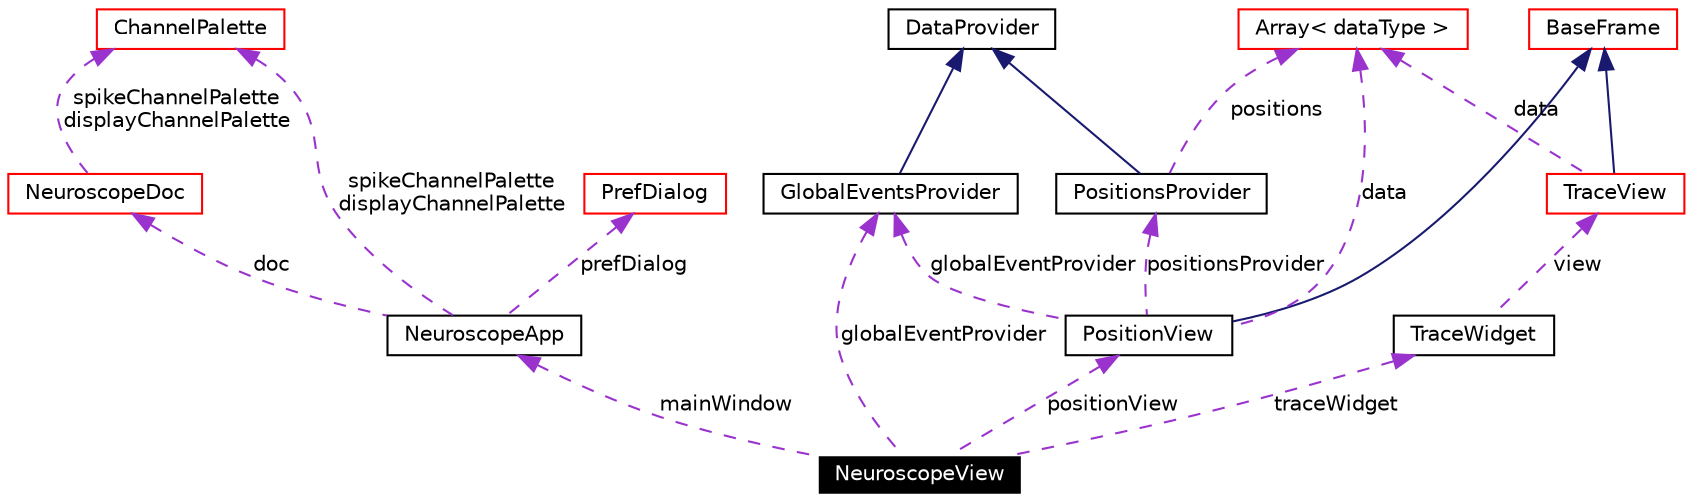 digraph G
{
  edge [fontname="Helvetica",fontsize=10,labelfontname="Helvetica",labelfontsize=10];
  node [fontname="Helvetica",fontsize=10,shape=record];
  Node1 [label="NeuroscopeView",height=0.2,width=0.4,color="white", fillcolor="black", style="filled" fontcolor="white"];
  Node2 -> Node1 [dir=back,color="darkorchid3",fontsize=10,style="dashed",label="mainWindow",fontname="Helvetica"];
  Node2 [label="NeuroscopeApp",height=0.2,width=0.4,color="black", fillcolor="white", style="filled",URL="$classNeuroscopeApp.html"];
  Node3 -> Node2 [dir=back,color="darkorchid3",fontsize=10,style="dashed",label="spikeChannelPalette\ndisplayChannelPalette",fontname="Helvetica"];
  Node3 [label="ChannelPalette",height=0.2,width=0.4,color="red", fillcolor="white", style="filled",URL="$classChannelPalette.html"];
  Node4 -> Node2 [dir=back,color="darkorchid3",fontsize=10,style="dashed",label="doc",fontname="Helvetica"];
  Node4 [label="NeuroscopeDoc",height=0.2,width=0.4,color="red", fillcolor="white", style="filled",URL="$classNeuroscopeDoc.html"];
  Node3 -> Node4 [dir=back,color="darkorchid3",fontsize=10,style="dashed",label="spikeChannelPalette\ndisplayChannelPalette",fontname="Helvetica"];
  Node5 -> Node2 [dir=back,color="darkorchid3",fontsize=10,style="dashed",label="prefDialog",fontname="Helvetica"];
  Node5 [label="PrefDialog",height=0.2,width=0.4,color="red", fillcolor="white", style="filled",URL="$classPrefDialog.html"];
  Node6 -> Node1 [dir=back,color="darkorchid3",fontsize=10,style="dashed",label="globalEventProvider",fontname="Helvetica"];
  Node6 [label="GlobalEventsProvider",height=0.2,width=0.4,color="black", fillcolor="white", style="filled",URL="$classGlobalEventsProvider.html"];
  Node7 -> Node6 [dir=back,color="midnightblue",fontsize=10,style="solid",fontname="Helvetica"];
  Node7 [label="DataProvider",height=0.2,width=0.4,color="black", fillcolor="white", style="filled",URL="$classDataProvider.html"];
  Node8 -> Node1 [dir=back,color="darkorchid3",fontsize=10,style="dashed",label="positionView",fontname="Helvetica"];
  Node8 [label="PositionView",height=0.2,width=0.4,color="black", fillcolor="white", style="filled",URL="$classPositionView.html"];
  Node9 -> Node8 [dir=back,color="midnightblue",fontsize=10,style="solid",fontname="Helvetica"];
  Node9 [label="BaseFrame",height=0.2,width=0.4,color="red", fillcolor="white", style="filled",URL="$classBaseFrame.html"];
  Node10 -> Node8 [dir=back,color="darkorchid3",fontsize=10,style="dashed",label="data",fontname="Helvetica"];
  Node10 [label="Array\< dataType \>",height=0.2,width=0.4,color="red", fillcolor="white", style="filled",URL="$classArray.html"];
  Node6 -> Node8 [dir=back,color="darkorchid3",fontsize=10,style="dashed",label="globalEventProvider",fontname="Helvetica"];
  Node11 -> Node8 [dir=back,color="darkorchid3",fontsize=10,style="dashed",label="positionsProvider",fontname="Helvetica"];
  Node11 [label="PositionsProvider",height=0.2,width=0.4,color="black", fillcolor="white", style="filled",URL="$classPositionsProvider.html"];
  Node7 -> Node11 [dir=back,color="midnightblue",fontsize=10,style="solid",fontname="Helvetica"];
  Node10 -> Node11 [dir=back,color="darkorchid3",fontsize=10,style="dashed",label="positions",fontname="Helvetica"];
  Node12 -> Node1 [dir=back,color="darkorchid3",fontsize=10,style="dashed",label="traceWidget",fontname="Helvetica"];
  Node12 [label="TraceWidget",height=0.2,width=0.4,color="black", fillcolor="white", style="filled",URL="$classTraceWidget.html"];
  Node13 -> Node12 [dir=back,color="darkorchid3",fontsize=10,style="dashed",label="view",fontname="Helvetica"];
  Node13 [label="TraceView",height=0.2,width=0.4,color="red", fillcolor="white", style="filled",URL="$classTraceView.html"];
  Node9 -> Node13 [dir=back,color="midnightblue",fontsize=10,style="solid",fontname="Helvetica"];
  Node10 -> Node13 [dir=back,color="darkorchid3",fontsize=10,style="dashed",label="data",fontname="Helvetica"];
}
